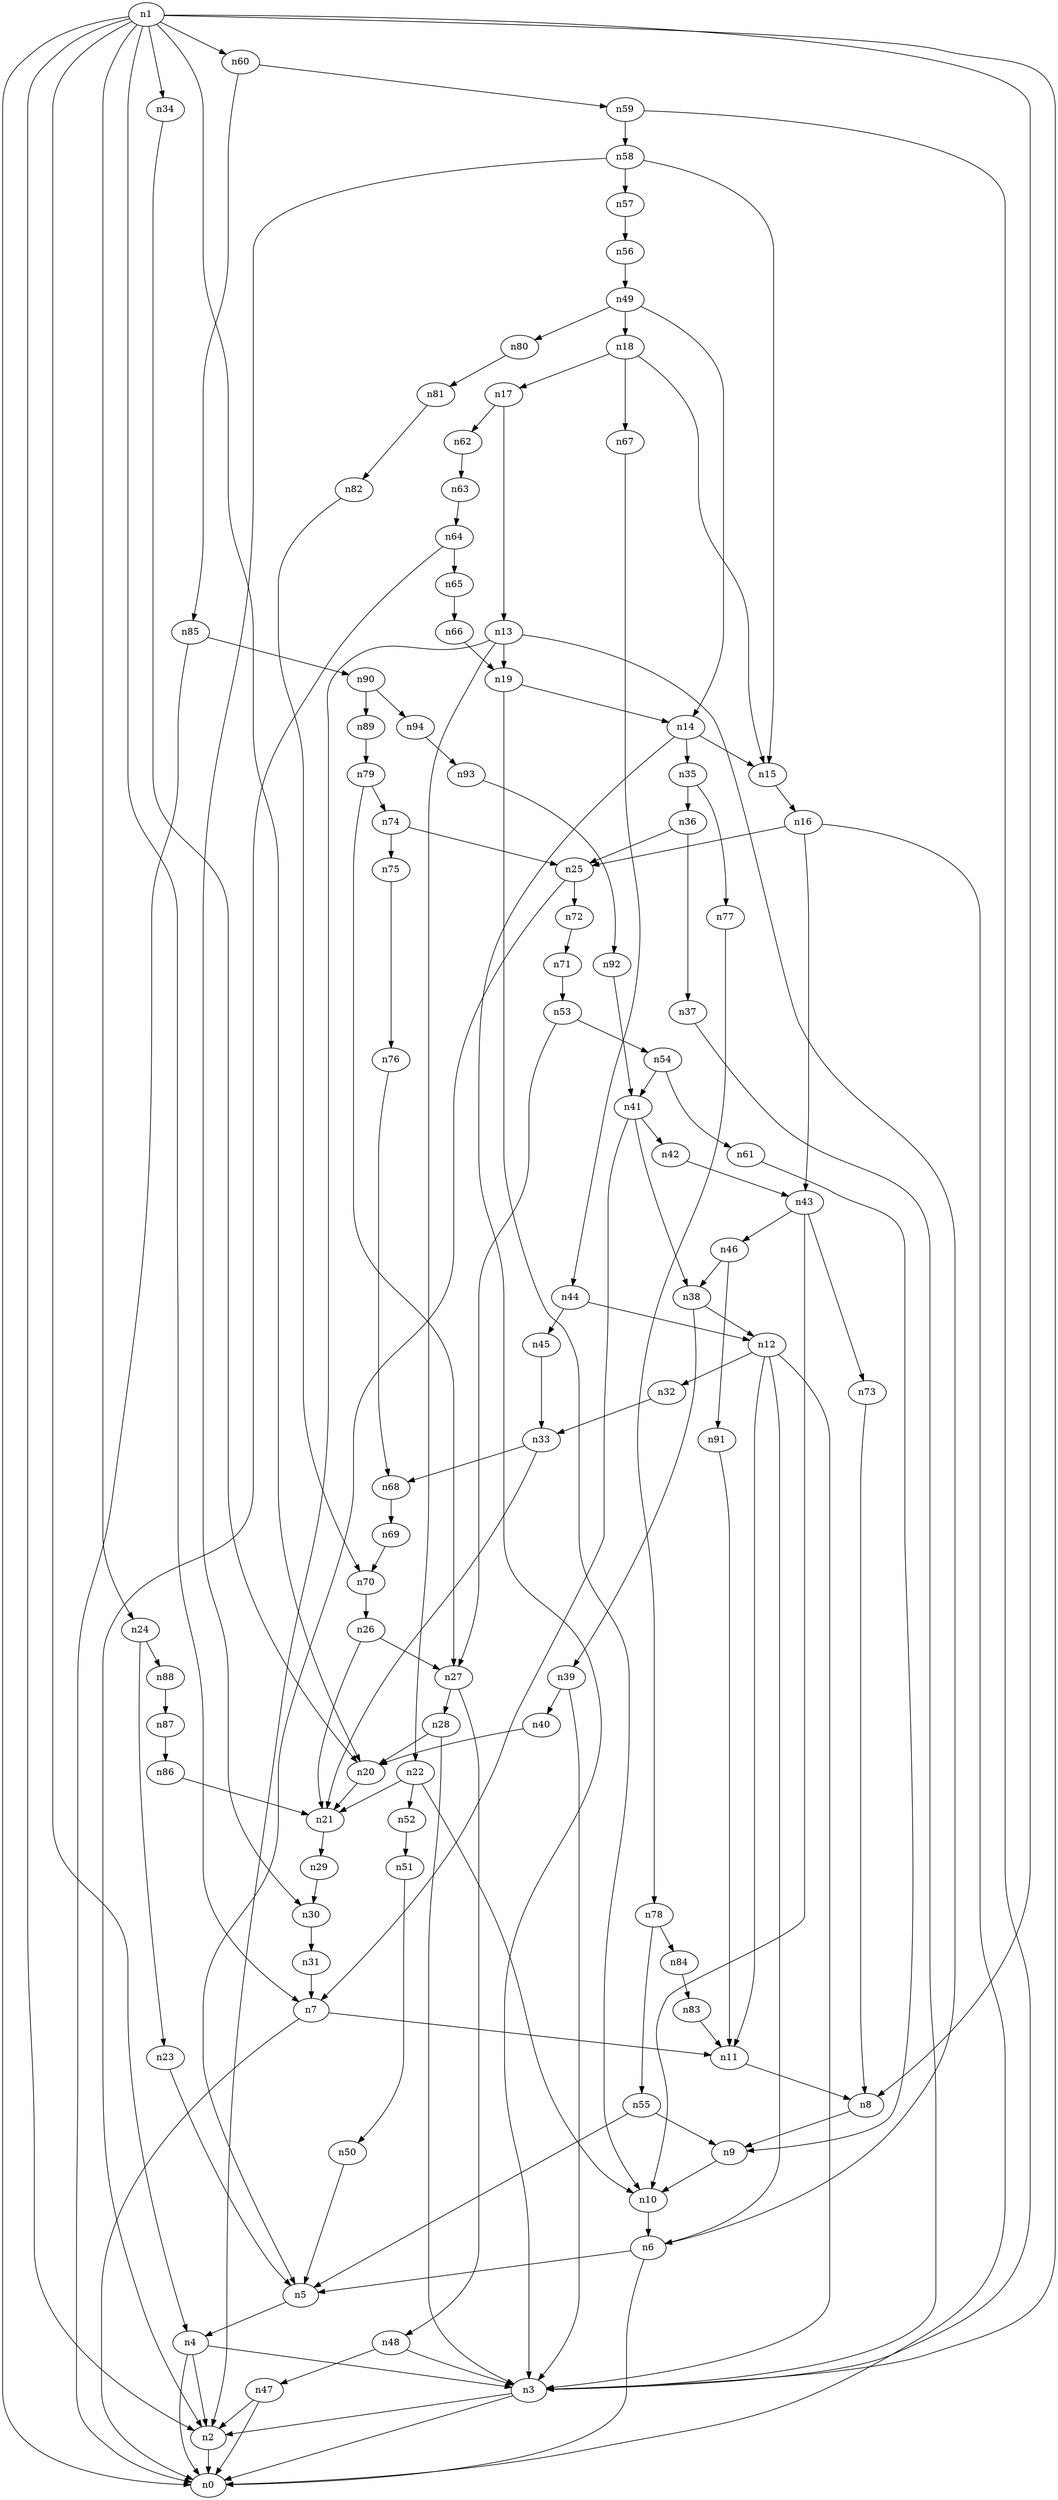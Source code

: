 digraph G {
	n1 -> n0	 [_graphml_id=e0];
	n1 -> n2	 [_graphml_id=e1];
	n1 -> n3	 [_graphml_id=e6];
	n1 -> n4	 [_graphml_id=e9];
	n1 -> n7	 [_graphml_id=e13];
	n1 -> n8	 [_graphml_id=e15];
	n1 -> n20	 [_graphml_id=e35];
	n1 -> n24	 [_graphml_id=e41];
	n1 -> n34	 [_graphml_id=e56];
	n1 -> n60	 [_graphml_id=e100];
	n2 -> n0	 [_graphml_id=e5];
	n3 -> n0	 [_graphml_id=e8];
	n3 -> n2	 [_graphml_id=e2];
	n4 -> n0	 [_graphml_id=e4];
	n4 -> n2	 [_graphml_id=e7];
	n4 -> n3	 [_graphml_id=e3];
	n5 -> n4	 [_graphml_id=e10];
	n6 -> n0	 [_graphml_id=e12];
	n6 -> n5	 [_graphml_id=e11];
	n7 -> n0	 [_graphml_id=e14];
	n7 -> n11	 [_graphml_id=e19];
	n8 -> n9	 [_graphml_id=e16];
	n9 -> n10	 [_graphml_id=e17];
	n10 -> n6	 [_graphml_id=e18];
	n11 -> n8	 [_graphml_id=e24];
	n12 -> n3	 [_graphml_id=e58];
	n12 -> n6	 [_graphml_id=e21];
	n12 -> n11	 [_graphml_id=e20];
	n12 -> n32	 [_graphml_id=e53];
	n13 -> n2	 [_graphml_id=e22];
	n13 -> n6	 [_graphml_id=e23];
	n13 -> n19	 [_graphml_id=e33];
	n13 -> n22	 [_graphml_id=e44];
	n14 -> n3	 [_graphml_id=e25];
	n14 -> n15	 [_graphml_id=e26];
	n14 -> n35	 [_graphml_id=e59];
	n15 -> n16	 [_graphml_id=e27];
	n16 -> n0	 [_graphml_id=e28];
	n16 -> n25	 [_graphml_id=e42];
	n16 -> n43	 [_graphml_id=e72];
	n17 -> n13	 [_graphml_id=e29];
	n17 -> n62	 [_graphml_id=e104];
	n18 -> n15	 [_graphml_id=e31];
	n18 -> n17	 [_graphml_id=e30];
	n18 -> n67	 [_graphml_id=e111];
	n19 -> n10	 [_graphml_id=e32];
	n19 -> n14	 [_graphml_id=e34];
	n20 -> n21	 [_graphml_id=e36];
	n21 -> n29	 [_graphml_id=e49];
	n22 -> n10	 [_graphml_id=e38];
	n22 -> n21	 [_graphml_id=e37];
	n22 -> n52	 [_graphml_id=e87];
	n23 -> n5	 [_graphml_id=e39];
	n24 -> n23	 [_graphml_id=e40];
	n24 -> n88	 [_graphml_id=e146];
	n25 -> n5	 [_graphml_id=e43];
	n25 -> n72	 [_graphml_id=e120];
	n26 -> n21	 [_graphml_id=e45];
	n26 -> n27	 [_graphml_id=e46];
	n27 -> n28	 [_graphml_id=e47];
	n27 -> n48	 [_graphml_id=e80];
	n28 -> n3	 [_graphml_id=e83];
	n28 -> n20	 [_graphml_id=e48];
	n29 -> n30	 [_graphml_id=e50];
	n30 -> n31	 [_graphml_id=e51];
	n31 -> n7	 [_graphml_id=e52];
	n32 -> n33	 [_graphml_id=e54];
	n33 -> n21	 [_graphml_id=e55];
	n33 -> n68	 [_graphml_id=e114];
	n34 -> n20	 [_graphml_id=e57];
	n35 -> n36	 [_graphml_id=e60];
	n35 -> n77	 [_graphml_id=e128];
	n36 -> n25	 [_graphml_id=e68];
	n36 -> n37	 [_graphml_id=e61];
	n37 -> n3	 [_graphml_id=e62];
	n38 -> n12	 [_graphml_id=e63];
	n38 -> n39	 [_graphml_id=e64];
	n39 -> n3	 [_graphml_id=e65];
	n39 -> n40	 [_graphml_id=e66];
	n40 -> n20	 [_graphml_id=e67];
	n41 -> n7	 [_graphml_id=e69];
	n41 -> n38	 [_graphml_id=e103];
	n41 -> n42	 [_graphml_id=e70];
	n42 -> n43	 [_graphml_id=e71];
	n43 -> n10	 [_graphml_id=e93];
	n43 -> n46	 [_graphml_id=e76];
	n43 -> n73	 [_graphml_id=e121];
	n44 -> n12	 [_graphml_id=e73];
	n44 -> n45	 [_graphml_id=e74];
	n45 -> n33	 [_graphml_id=e75];
	n46 -> n38	 [_graphml_id=e77];
	n46 -> n91	 [_graphml_id=e151];
	n47 -> n0	 [_graphml_id=e78];
	n47 -> n2	 [_graphml_id=e152];
	n48 -> n3	 [_graphml_id=e142];
	n48 -> n47	 [_graphml_id=e79];
	n49 -> n14	 [_graphml_id=e82];
	n49 -> n18	 [_graphml_id=e81];
	n49 -> n80	 [_graphml_id=e133];
	n50 -> n5	 [_graphml_id=e84];
	n51 -> n50	 [_graphml_id=e85];
	n52 -> n51	 [_graphml_id=e86];
	n53 -> n27	 [_graphml_id=e88];
	n53 -> n54	 [_graphml_id=e89];
	n54 -> n41	 [_graphml_id=e90];
	n54 -> n61	 [_graphml_id=e101];
	n55 -> n5	 [_graphml_id=e92];
	n55 -> n9	 [_graphml_id=e91];
	n56 -> n49	 [_graphml_id=e94];
	n57 -> n56	 [_graphml_id=e95];
	n58 -> n15	 [_graphml_id=e123];
	n58 -> n30	 [_graphml_id=e97];
	n58 -> n57	 [_graphml_id=e96];
	n59 -> n3	 [_graphml_id=e98];
	n59 -> n58	 [_graphml_id=e113];
	n60 -> n59	 [_graphml_id=e99];
	n60 -> n85	 [_graphml_id=e140];
	n61 -> n9	 [_graphml_id=e102];
	n62 -> n63	 [_graphml_id=e105];
	n63 -> n64	 [_graphml_id=e106];
	n64 -> n2	 [_graphml_id=e107];
	n64 -> n65	 [_graphml_id=e108];
	n65 -> n66	 [_graphml_id=e109];
	n66 -> n19	 [_graphml_id=e110];
	n67 -> n44	 [_graphml_id=e112];
	n68 -> n69	 [_graphml_id=e115];
	n69 -> n70	 [_graphml_id=e116];
	n70 -> n26	 [_graphml_id=e117];
	n71 -> n53	 [_graphml_id=e118];
	n72 -> n71	 [_graphml_id=e119];
	n73 -> n8	 [_graphml_id=e122];
	n74 -> n25	 [_graphml_id=e124];
	n74 -> n75	 [_graphml_id=e125];
	n75 -> n76	 [_graphml_id=e126];
	n76 -> n68	 [_graphml_id=e127];
	n77 -> n78	 [_graphml_id=e129];
	n78 -> n55	 [_graphml_id=e130];
	n78 -> n84	 [_graphml_id=e139];
	n79 -> n27	 [_graphml_id=e132];
	n79 -> n74	 [_graphml_id=e131];
	n80 -> n81	 [_graphml_id=e134];
	n81 -> n82	 [_graphml_id=e135];
	n82 -> n70	 [_graphml_id=e136];
	n83 -> n11	 [_graphml_id=e137];
	n84 -> n83	 [_graphml_id=e138];
	n85 -> n0	 [_graphml_id=e141];
	n85 -> n90	 [_graphml_id=e149];
	n86 -> n21	 [_graphml_id=e143];
	n87 -> n86	 [_graphml_id=e144];
	n88 -> n87	 [_graphml_id=e145];
	n89 -> n79	 [_graphml_id=e147];
	n90 -> n89	 [_graphml_id=e148];
	n90 -> n94	 [_graphml_id=e156];
	n91 -> n11	 [_graphml_id=e150];
	n92 -> n41	 [_graphml_id=e153];
	n93 -> n92	 [_graphml_id=e154];
	n94 -> n93	 [_graphml_id=e155];
}

